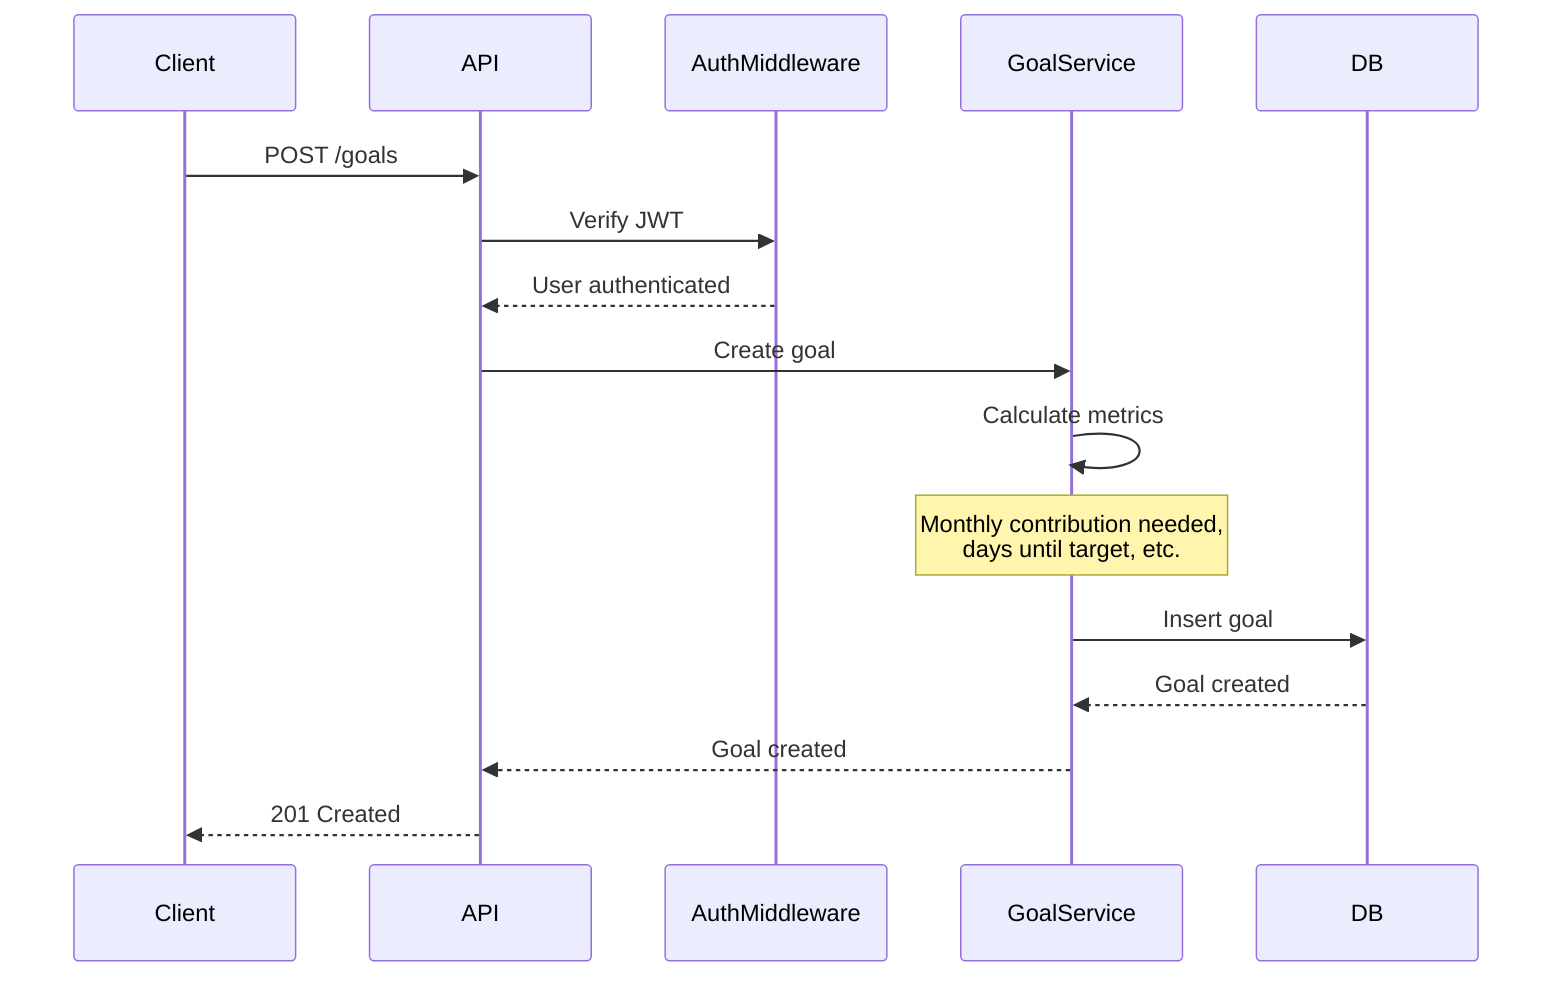 sequenceDiagram
    participant Client
    participant API
    participant AuthMiddleware
    participant GoalService
    participant DB
    
    Client->>API: POST /goals
    API->>AuthMiddleware: Verify JWT
    AuthMiddleware-->>API: User authenticated
    API->>GoalService: Create goal
    GoalService->>GoalService: Calculate metrics
    Note over GoalService: Monthly contribution needed,<br/>days until target, etc.
    GoalService->>DB: Insert goal
    DB-->>GoalService: Goal created
    GoalService-->>API: Goal created
    API-->>Client: 201 Created